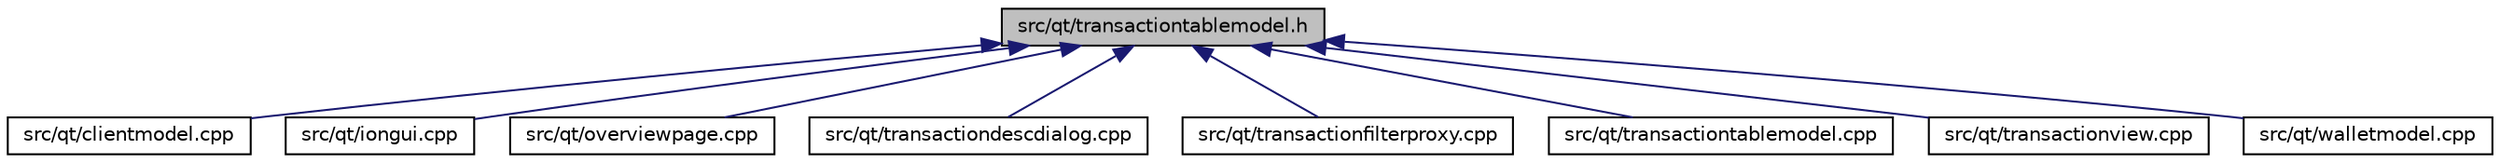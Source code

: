 digraph "src/qt/transactiontablemodel.h"
{
  edge [fontname="Helvetica",fontsize="10",labelfontname="Helvetica",labelfontsize="10"];
  node [fontname="Helvetica",fontsize="10",shape=record];
  Node3 [label="src/qt/transactiontablemodel.h",height=0.2,width=0.4,color="black", fillcolor="grey75", style="filled", fontcolor="black"];
  Node3 -> Node4 [dir="back",color="midnightblue",fontsize="10",style="solid",fontname="Helvetica"];
  Node4 [label="src/qt/clientmodel.cpp",height=0.2,width=0.4,color="black", fillcolor="white", style="filled",URL="$clientmodel_8cpp.html"];
  Node3 -> Node5 [dir="back",color="midnightblue",fontsize="10",style="solid",fontname="Helvetica"];
  Node5 [label="src/qt/iongui.cpp",height=0.2,width=0.4,color="black", fillcolor="white", style="filled",URL="$iongui_8cpp.html"];
  Node3 -> Node6 [dir="back",color="midnightblue",fontsize="10",style="solid",fontname="Helvetica"];
  Node6 [label="src/qt/overviewpage.cpp",height=0.2,width=0.4,color="black", fillcolor="white", style="filled",URL="$overviewpage_8cpp.html"];
  Node3 -> Node7 [dir="back",color="midnightblue",fontsize="10",style="solid",fontname="Helvetica"];
  Node7 [label="src/qt/transactiondescdialog.cpp",height=0.2,width=0.4,color="black", fillcolor="white", style="filled",URL="$transactiondescdialog_8cpp.html"];
  Node3 -> Node8 [dir="back",color="midnightblue",fontsize="10",style="solid",fontname="Helvetica"];
  Node8 [label="src/qt/transactionfilterproxy.cpp",height=0.2,width=0.4,color="black", fillcolor="white", style="filled",URL="$transactionfilterproxy_8cpp.html"];
  Node3 -> Node9 [dir="back",color="midnightblue",fontsize="10",style="solid",fontname="Helvetica"];
  Node9 [label="src/qt/transactiontablemodel.cpp",height=0.2,width=0.4,color="black", fillcolor="white", style="filled",URL="$transactiontablemodel_8cpp.html"];
  Node3 -> Node10 [dir="back",color="midnightblue",fontsize="10",style="solid",fontname="Helvetica"];
  Node10 [label="src/qt/transactionview.cpp",height=0.2,width=0.4,color="black", fillcolor="white", style="filled",URL="$transactionview_8cpp.html"];
  Node3 -> Node11 [dir="back",color="midnightblue",fontsize="10",style="solid",fontname="Helvetica"];
  Node11 [label="src/qt/walletmodel.cpp",height=0.2,width=0.4,color="black", fillcolor="white", style="filled",URL="$walletmodel_8cpp.html"];
}
